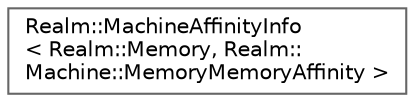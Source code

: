 digraph "Graphical Class Hierarchy"
{
 // LATEX_PDF_SIZE
  bgcolor="transparent";
  edge [fontname=Helvetica,fontsize=10,labelfontname=Helvetica,labelfontsize=10];
  node [fontname=Helvetica,fontsize=10,shape=box,height=0.2,width=0.4];
  rankdir="LR";
  Node0 [id="Node000000",label="Realm::MachineAffinityInfo\l\< Realm::Memory, Realm::\lMachine::MemoryMemoryAffinity \>",height=0.2,width=0.4,color="grey40", fillcolor="white", style="filled",URL="$structRealm_1_1MachineAffinityInfo.html",tooltip=" "];
}
